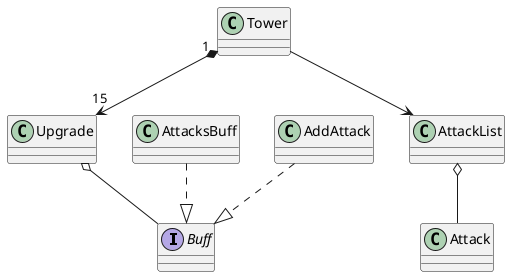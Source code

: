 @startuml
interface Buff

Upgrade o-- Buff
AttacksBuff ..|> Buff
AddAttack ..|> Buff
AttackList o-- Attack
Tower "1" *--> "15" Upgrade
Tower --> AttackList
@enduml